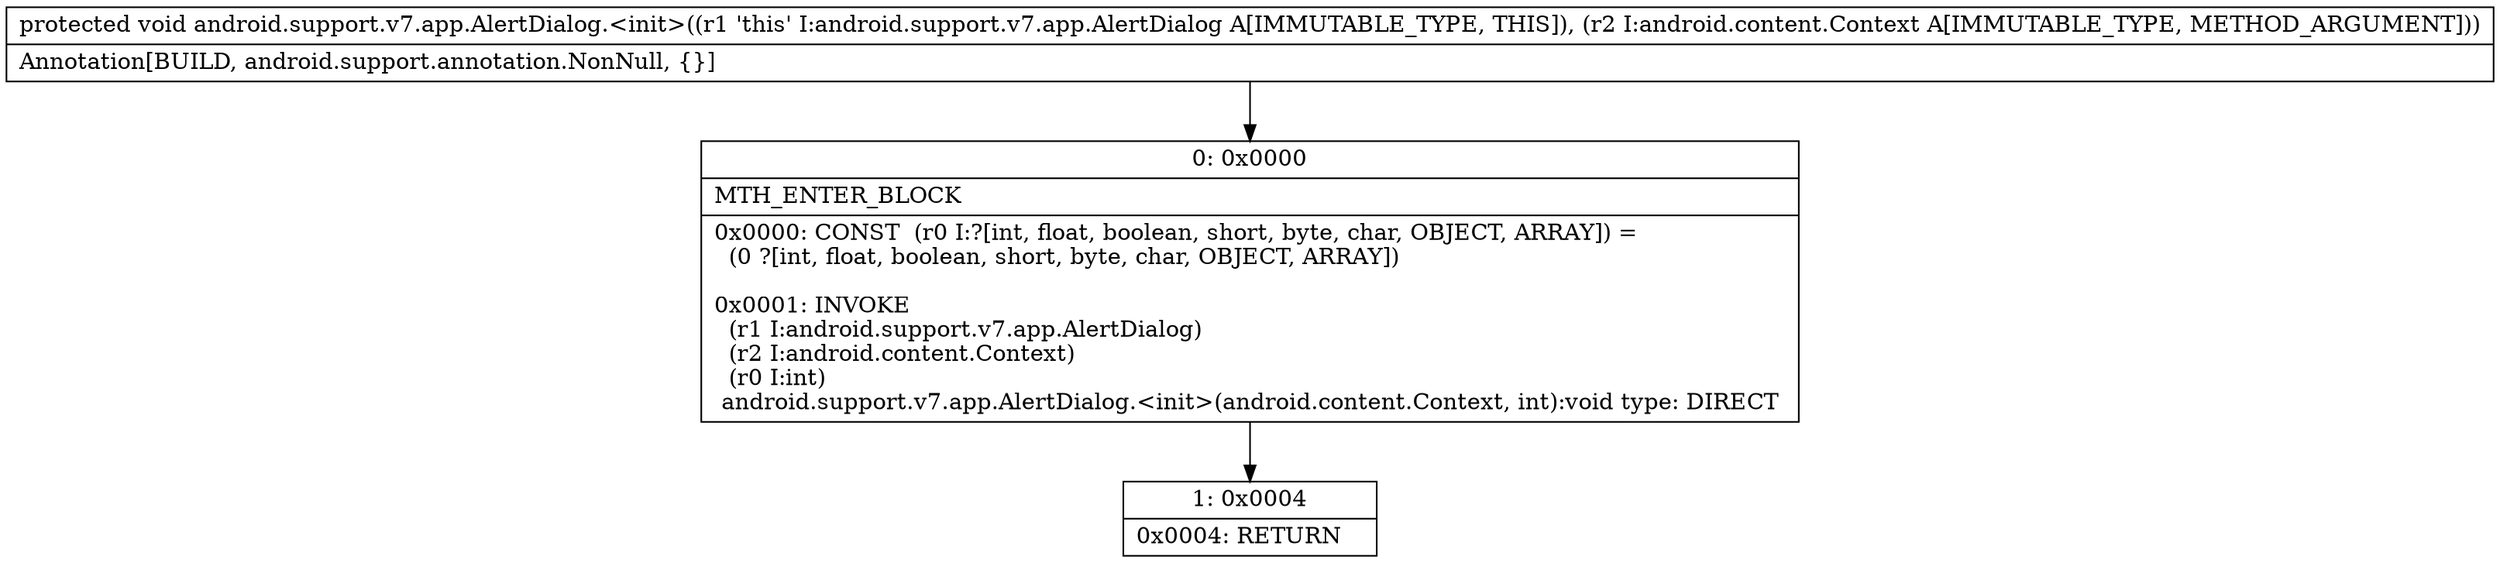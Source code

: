 digraph "CFG forandroid.support.v7.app.AlertDialog.\<init\>(Landroid\/content\/Context;)V" {
Node_0 [shape=record,label="{0\:\ 0x0000|MTH_ENTER_BLOCK\l|0x0000: CONST  (r0 I:?[int, float, boolean, short, byte, char, OBJECT, ARRAY]) = \l  (0 ?[int, float, boolean, short, byte, char, OBJECT, ARRAY])\l \l0x0001: INVOKE  \l  (r1 I:android.support.v7.app.AlertDialog)\l  (r2 I:android.content.Context)\l  (r0 I:int)\l android.support.v7.app.AlertDialog.\<init\>(android.content.Context, int):void type: DIRECT \l}"];
Node_1 [shape=record,label="{1\:\ 0x0004|0x0004: RETURN   \l}"];
MethodNode[shape=record,label="{protected void android.support.v7.app.AlertDialog.\<init\>((r1 'this' I:android.support.v7.app.AlertDialog A[IMMUTABLE_TYPE, THIS]), (r2 I:android.content.Context A[IMMUTABLE_TYPE, METHOD_ARGUMENT]))  | Annotation[BUILD, android.support.annotation.NonNull, \{\}]\l}"];
MethodNode -> Node_0;
Node_0 -> Node_1;
}

